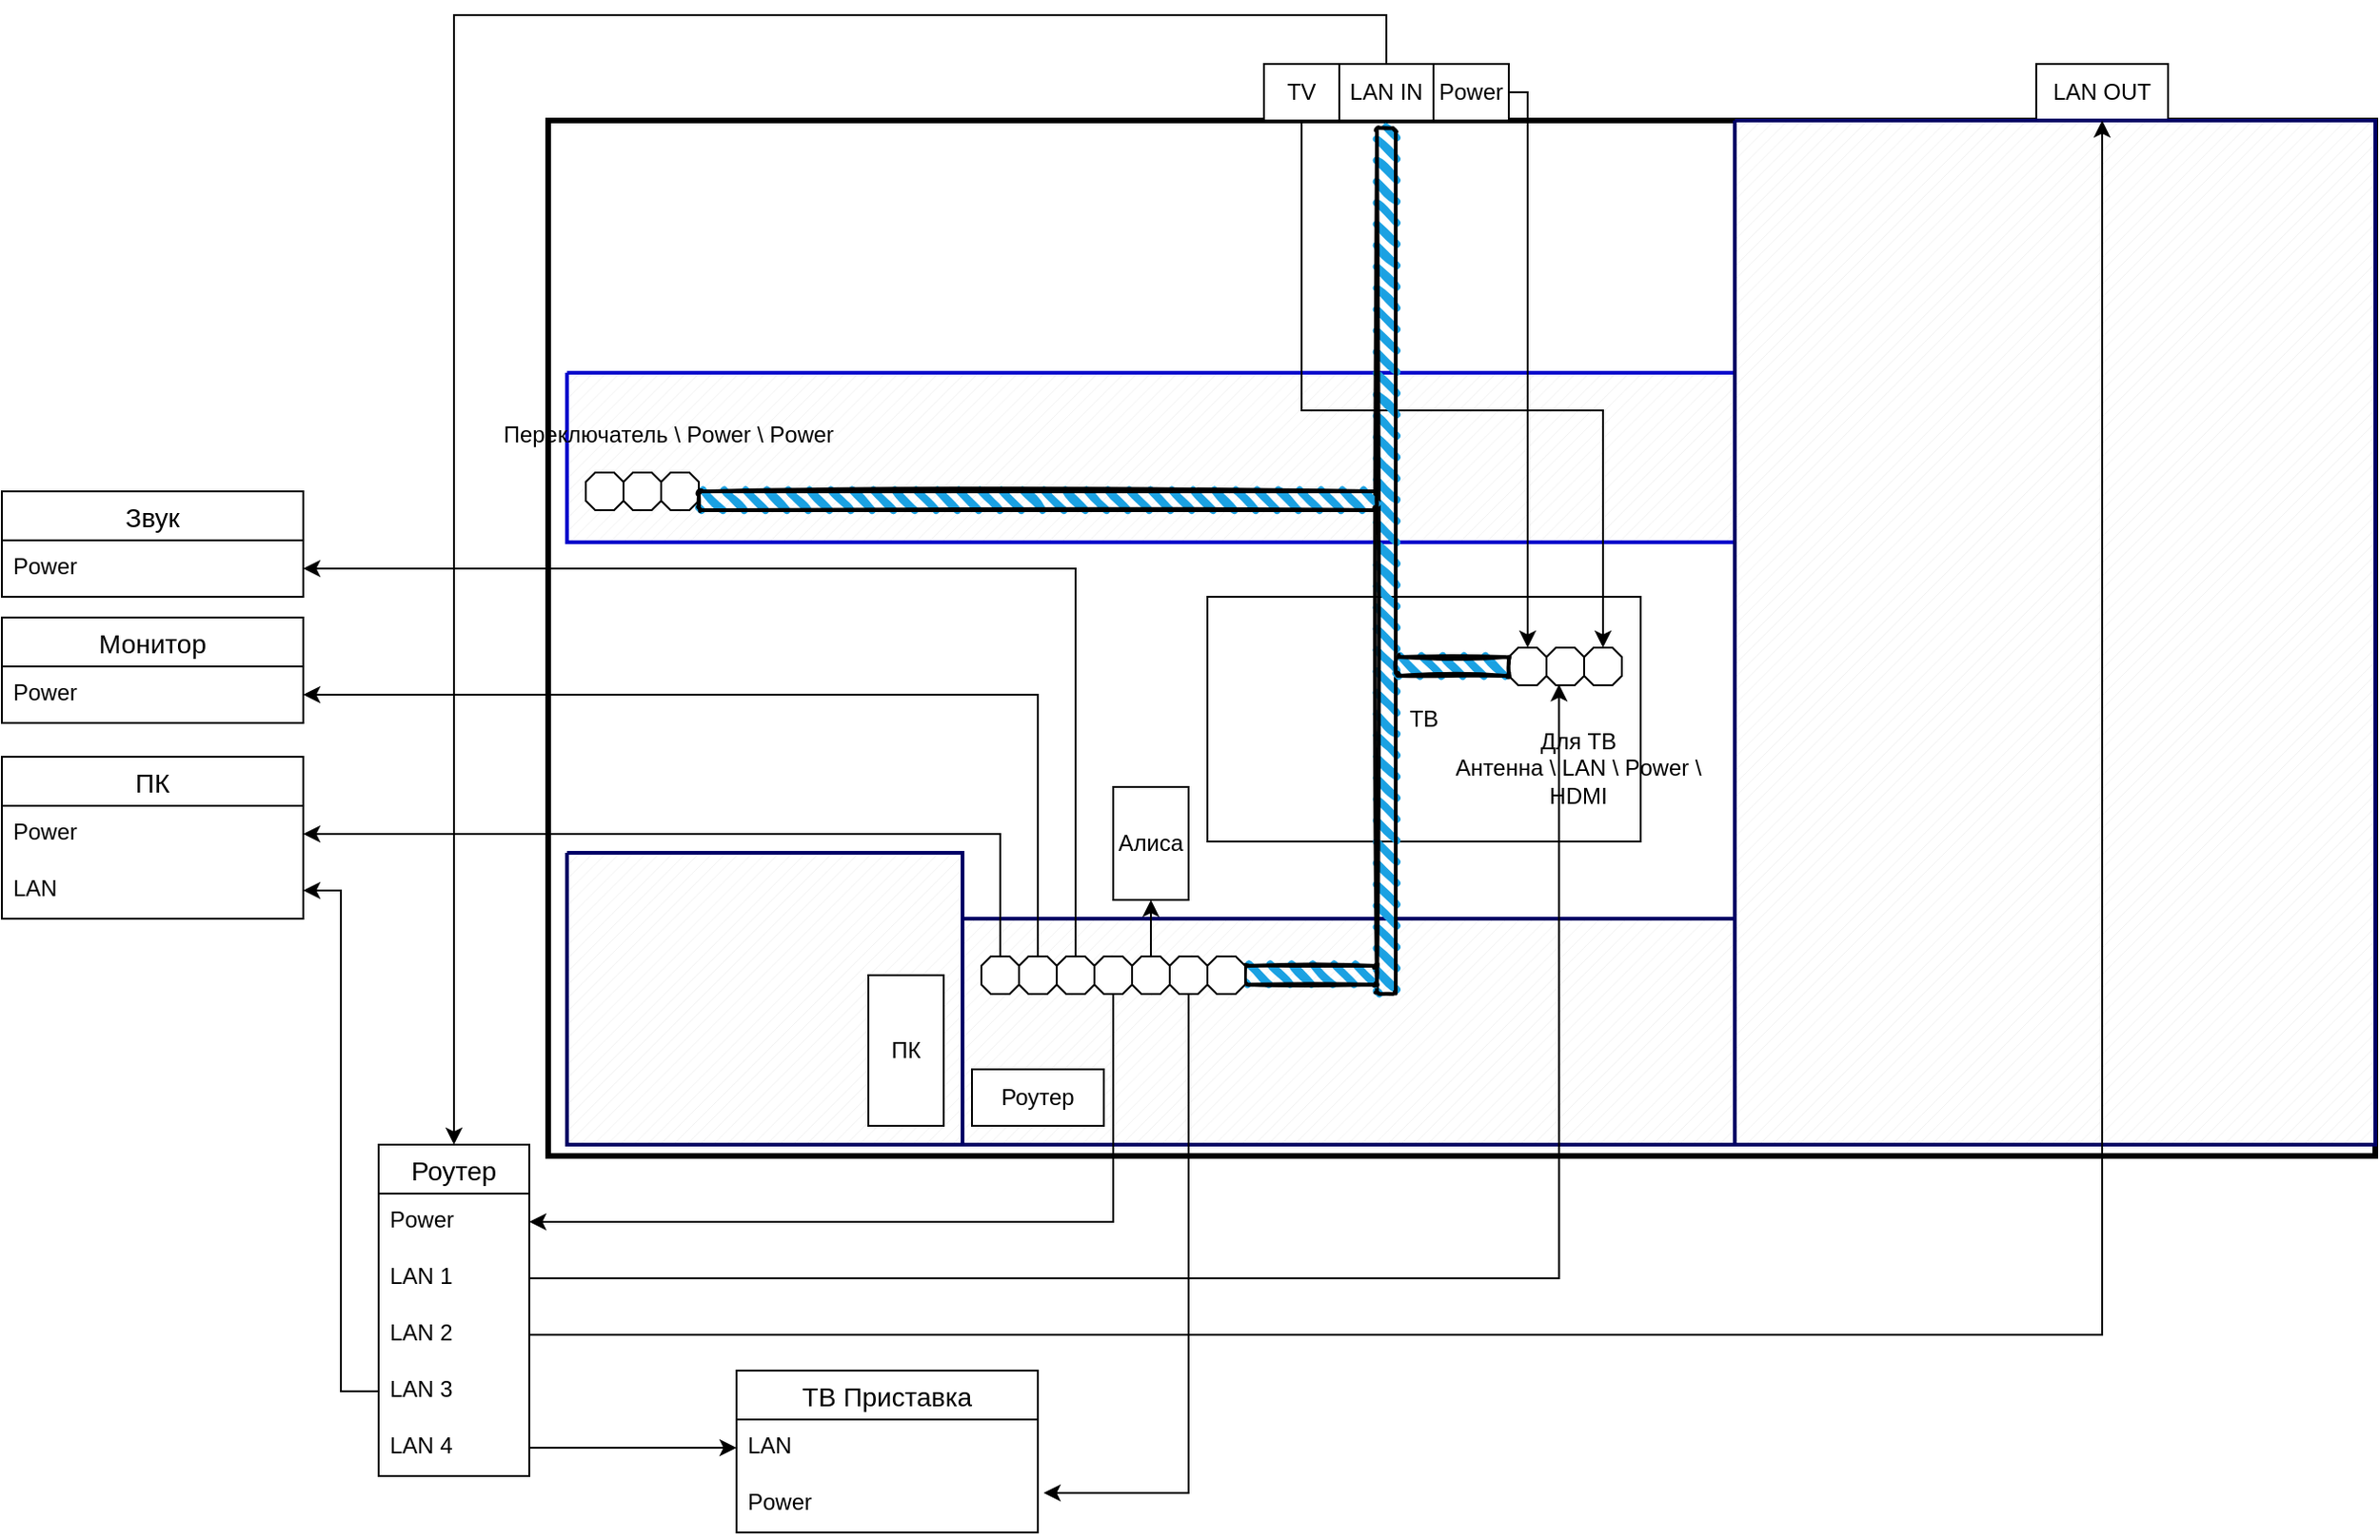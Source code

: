 <mxfile version="20.5.1" type="github">
  <diagram id="bFoL-frkQB1pndfRTyYJ" name="Страница 1">
    <mxGraphModel dx="1374" dy="789" grid="1" gridSize="10" guides="1" tooltips="1" connect="1" arrows="1" fold="1" page="1" pageScale="1" pageWidth="827" pageHeight="1169" math="0" shadow="0">
      <root>
        <mxCell id="0" />
        <mxCell id="1" parent="0" />
        <mxCell id="4i3I_lf2-mHoZY_5bq3r-1" value="" style="rounded=0;whiteSpace=wrap;html=1;strokeWidth=3;" parent="1" vertex="1">
          <mxGeometry x="350" y="136" width="970" height="550" as="geometry" />
        </mxCell>
        <mxCell id="4i3I_lf2-mHoZY_5bq3r-83" value="" style="verticalLabelPosition=bottom;verticalAlign=top;html=1;shape=mxgraph.basic.patternFillRect;fillStyle=diag;step=5;fillStrokeWidth=0.2;fillStrokeColor=#dddddd;strokeColor=#000066;strokeWidth=2;" parent="1" vertex="1">
          <mxGeometry x="570" y="560" width="410" height="120" as="geometry" />
        </mxCell>
        <mxCell id="4i3I_lf2-mHoZY_5bq3r-82" value="" style="verticalLabelPosition=bottom;verticalAlign=top;html=1;shape=mxgraph.basic.patternFillRect;fillStyle=diag;step=5;fillStrokeWidth=0.2;fillStrokeColor=#dddddd;strokeColor=#0000CC;strokeWidth=2;" parent="1" vertex="1">
          <mxGeometry x="360" y="270" width="620" height="90" as="geometry" />
        </mxCell>
        <mxCell id="4i3I_lf2-mHoZY_5bq3r-98" value="ТВ" style="whiteSpace=wrap;html=1;align=center;" parent="1" vertex="1">
          <mxGeometry x="700" y="389" width="230" height="130" as="geometry" />
        </mxCell>
        <mxCell id="uG7apw07nVC9XQdVxjHO-6" style="edgeStyle=orthogonalEdgeStyle;rounded=0;orthogonalLoop=1;jettySize=auto;html=1;entryX=1;entryY=0.5;entryDx=0;entryDy=0;" edge="1" parent="1" source="4i3I_lf2-mHoZY_5bq3r-2" target="4i3I_lf2-mHoZY_5bq3r-8">
          <mxGeometry relative="1" as="geometry" />
        </mxCell>
        <mxCell id="4i3I_lf2-mHoZY_5bq3r-2" value="" style="verticalLabelPosition=bottom;verticalAlign=top;html=1;shape=mxgraph.basic.polygon;polyCoords=[[0.25,0],[0.75,0],[1,0.25],[1,0.75],[0.75,1],[0.25,1],[0,0.75],[0,0.25]];polyline=0;" parent="1" vertex="1">
          <mxGeometry x="580" y="580" width="20" height="20" as="geometry" />
        </mxCell>
        <mxCell id="uG7apw07nVC9XQdVxjHO-5" style="edgeStyle=orthogonalEdgeStyle;rounded=0;orthogonalLoop=1;jettySize=auto;html=1;entryX=1;entryY=0.5;entryDx=0;entryDy=0;" edge="1" parent="1" source="4i3I_lf2-mHoZY_5bq3r-4" target="4i3I_lf2-mHoZY_5bq3r-27">
          <mxGeometry relative="1" as="geometry" />
        </mxCell>
        <mxCell id="4i3I_lf2-mHoZY_5bq3r-4" value="" style="verticalLabelPosition=bottom;verticalAlign=top;html=1;shape=mxgraph.basic.polygon;polyCoords=[[0.25,0],[0.75,0],[1,0.25],[1,0.75],[0.75,1],[0.25,1],[0,0.75],[0,0.25]];polyline=0;" parent="1" vertex="1">
          <mxGeometry x="600" y="580" width="20" height="20" as="geometry" />
        </mxCell>
        <mxCell id="uG7apw07nVC9XQdVxjHO-4" style="edgeStyle=orthogonalEdgeStyle;rounded=0;orthogonalLoop=1;jettySize=auto;html=1;entryX=1;entryY=0.5;entryDx=0;entryDy=0;" edge="1" parent="1" source="4i3I_lf2-mHoZY_5bq3r-5" target="4i3I_lf2-mHoZY_5bq3r-31">
          <mxGeometry relative="1" as="geometry" />
        </mxCell>
        <mxCell id="4i3I_lf2-mHoZY_5bq3r-5" value="" style="verticalLabelPosition=bottom;verticalAlign=top;html=1;shape=mxgraph.basic.polygon;polyCoords=[[0.25,0],[0.75,0],[1,0.25],[1,0.75],[0.75,1],[0.25,1],[0,0.75],[0,0.25]];polyline=0;" parent="1" vertex="1">
          <mxGeometry x="620" y="580" width="20" height="20" as="geometry" />
        </mxCell>
        <mxCell id="4i3I_lf2-mHoZY_5bq3r-6" value="ПК" style="swimlane;fontStyle=0;childLayout=stackLayout;horizontal=1;startSize=26;horizontalStack=0;resizeParent=1;resizeParentMax=0;resizeLast=0;collapsible=1;marginBottom=0;align=center;fontSize=14;" parent="1" vertex="1">
          <mxGeometry x="60" y="474" width="160" height="86" as="geometry" />
        </mxCell>
        <mxCell id="4i3I_lf2-mHoZY_5bq3r-8" value="Power" style="text;strokeColor=none;fillColor=none;spacingLeft=4;spacingRight=4;overflow=hidden;rotatable=0;points=[[0,0.5],[1,0.5]];portConstraint=eastwest;fontSize=12;" parent="4i3I_lf2-mHoZY_5bq3r-6" vertex="1">
          <mxGeometry y="26" width="160" height="30" as="geometry" />
        </mxCell>
        <mxCell id="4i3I_lf2-mHoZY_5bq3r-13" value="LAN" style="text;strokeColor=none;fillColor=none;spacingLeft=4;spacingRight=4;overflow=hidden;rotatable=0;points=[[0,0.5],[1,0.5]];portConstraint=eastwest;fontSize=12;" parent="4i3I_lf2-mHoZY_5bq3r-6" vertex="1">
          <mxGeometry y="56" width="160" height="30" as="geometry" />
        </mxCell>
        <mxCell id="uG7apw07nVC9XQdVxjHO-16" style="edgeStyle=orthogonalEdgeStyle;rounded=0;orthogonalLoop=1;jettySize=auto;html=1;entryX=1.019;entryY=0.3;entryDx=0;entryDy=0;entryPerimeter=0;" edge="1" parent="1" source="4i3I_lf2-mHoZY_5bq3r-15" target="uG7apw07nVC9XQdVxjHO-14">
          <mxGeometry relative="1" as="geometry" />
        </mxCell>
        <mxCell id="4i3I_lf2-mHoZY_5bq3r-15" value="" style="verticalLabelPosition=bottom;verticalAlign=top;html=1;shape=mxgraph.basic.polygon;polyCoords=[[0.25,0],[0.75,0],[1,0.25],[1,0.75],[0.75,1],[0.25,1],[0,0.75],[0,0.25]];polyline=0;" parent="1" vertex="1">
          <mxGeometry x="680" y="580" width="20" height="20" as="geometry" />
        </mxCell>
        <mxCell id="4i3I_lf2-mHoZY_5bq3r-22" value="Роутер" style="swimlane;fontStyle=0;childLayout=stackLayout;horizontal=1;startSize=26;horizontalStack=0;resizeParent=1;resizeParentMax=0;resizeLast=0;collapsible=1;marginBottom=0;align=center;fontSize=14;" parent="1" vertex="1">
          <mxGeometry x="260" y="680" width="80" height="176" as="geometry" />
        </mxCell>
        <mxCell id="4i3I_lf2-mHoZY_5bq3r-23" value="Power" style="text;strokeColor=none;fillColor=none;spacingLeft=4;spacingRight=4;overflow=hidden;rotatable=0;points=[[0,0.5],[1,0.5]];portConstraint=eastwest;fontSize=12;" parent="4i3I_lf2-mHoZY_5bq3r-22" vertex="1">
          <mxGeometry y="26" width="80" height="30" as="geometry" />
        </mxCell>
        <mxCell id="4i3I_lf2-mHoZY_5bq3r-24" value="LAN 1" style="text;strokeColor=none;fillColor=none;spacingLeft=4;spacingRight=4;overflow=hidden;rotatable=0;points=[[0,0.5],[1,0.5]];portConstraint=eastwest;fontSize=12;" parent="4i3I_lf2-mHoZY_5bq3r-22" vertex="1">
          <mxGeometry y="56" width="80" height="30" as="geometry" />
        </mxCell>
        <mxCell id="4i3I_lf2-mHoZY_5bq3r-66" value="LAN 2" style="text;strokeColor=none;fillColor=none;spacingLeft=4;spacingRight=4;overflow=hidden;rotatable=0;points=[[0,0.5],[1,0.5]];portConstraint=eastwest;fontSize=12;" parent="4i3I_lf2-mHoZY_5bq3r-22" vertex="1">
          <mxGeometry y="86" width="80" height="30" as="geometry" />
        </mxCell>
        <mxCell id="4i3I_lf2-mHoZY_5bq3r-68" value="LAN 3" style="text;strokeColor=none;fillColor=none;spacingLeft=4;spacingRight=4;overflow=hidden;rotatable=0;points=[[0,0.5],[1,0.5]];portConstraint=eastwest;fontSize=12;" parent="4i3I_lf2-mHoZY_5bq3r-22" vertex="1">
          <mxGeometry y="116" width="80" height="30" as="geometry" />
        </mxCell>
        <mxCell id="uG7apw07nVC9XQdVxjHO-1" value="LAN 4" style="text;strokeColor=none;fillColor=none;spacingLeft=4;spacingRight=4;overflow=hidden;rotatable=0;points=[[0,0.5],[1,0.5]];portConstraint=eastwest;fontSize=12;" vertex="1" parent="4i3I_lf2-mHoZY_5bq3r-22">
          <mxGeometry y="146" width="80" height="30" as="geometry" />
        </mxCell>
        <mxCell id="4i3I_lf2-mHoZY_5bq3r-26" value="Монитор" style="swimlane;fontStyle=0;childLayout=stackLayout;horizontal=1;startSize=26;horizontalStack=0;resizeParent=1;resizeParentMax=0;resizeLast=0;collapsible=1;marginBottom=0;align=center;fontSize=14;" parent="1" vertex="1">
          <mxGeometry x="60" y="400" width="160" height="56" as="geometry" />
        </mxCell>
        <mxCell id="4i3I_lf2-mHoZY_5bq3r-27" value="Power" style="text;strokeColor=none;fillColor=none;spacingLeft=4;spacingRight=4;overflow=hidden;rotatable=0;points=[[0,0.5],[1,0.5]];portConstraint=eastwest;fontSize=12;" parent="4i3I_lf2-mHoZY_5bq3r-26" vertex="1">
          <mxGeometry y="26" width="160" height="30" as="geometry" />
        </mxCell>
        <mxCell id="4i3I_lf2-mHoZY_5bq3r-30" value="Звук" style="swimlane;fontStyle=0;childLayout=stackLayout;horizontal=1;startSize=26;horizontalStack=0;resizeParent=1;resizeParentMax=0;resizeLast=0;collapsible=1;marginBottom=0;align=center;fontSize=14;" parent="1" vertex="1">
          <mxGeometry x="60" y="333" width="160" height="56" as="geometry" />
        </mxCell>
        <mxCell id="4i3I_lf2-mHoZY_5bq3r-31" value="Power" style="text;strokeColor=none;fillColor=none;spacingLeft=4;spacingRight=4;overflow=hidden;rotatable=0;points=[[0,0.5],[1,0.5]];portConstraint=eastwest;fontSize=12;" parent="4i3I_lf2-mHoZY_5bq3r-30" vertex="1">
          <mxGeometry y="26" width="160" height="30" as="geometry" />
        </mxCell>
        <mxCell id="4i3I_lf2-mHoZY_5bq3r-59" style="edgeStyle=orthogonalEdgeStyle;rounded=0;orthogonalLoop=1;jettySize=auto;html=1;" parent="1" source="4i3I_lf2-mHoZY_5bq3r-39" target="4i3I_lf2-mHoZY_5bq3r-49" edge="1">
          <mxGeometry relative="1" as="geometry">
            <Array as="points">
              <mxPoint x="750" y="290" />
              <mxPoint x="910" y="290" />
            </Array>
          </mxGeometry>
        </mxCell>
        <mxCell id="4i3I_lf2-mHoZY_5bq3r-39" value="TV" style="whiteSpace=wrap;html=1;align=center;" parent="1" vertex="1">
          <mxGeometry x="730" y="106" width="40" height="30" as="geometry" />
        </mxCell>
        <mxCell id="4i3I_lf2-mHoZY_5bq3r-77" style="edgeStyle=orthogonalEdgeStyle;rounded=0;orthogonalLoop=1;jettySize=auto;html=1;" parent="1" source="4i3I_lf2-mHoZY_5bq3r-40" target="4i3I_lf2-mHoZY_5bq3r-22" edge="1">
          <mxGeometry relative="1" as="geometry">
            <Array as="points">
              <mxPoint x="795" y="80" />
              <mxPoint x="300" y="80" />
            </Array>
          </mxGeometry>
        </mxCell>
        <mxCell id="4i3I_lf2-mHoZY_5bq3r-40" value="LAN IN" style="whiteSpace=wrap;html=1;align=center;" parent="1" vertex="1">
          <mxGeometry x="770" y="106" width="50" height="30" as="geometry" />
        </mxCell>
        <mxCell id="4i3I_lf2-mHoZY_5bq3r-47" value="" style="verticalLabelPosition=bottom;verticalAlign=top;html=1;shape=mxgraph.basic.polygon;polyCoords=[[0.25,0],[0.75,0],[1,0.25],[1,0.75],[0.75,1],[0.25,1],[0,0.75],[0,0.25]];polyline=0;" parent="1" vertex="1">
          <mxGeometry x="860" y="416" width="20" height="20" as="geometry" />
        </mxCell>
        <mxCell id="4i3I_lf2-mHoZY_5bq3r-48" value="" style="verticalLabelPosition=bottom;verticalAlign=top;html=1;shape=mxgraph.basic.polygon;polyCoords=[[0.25,0],[0.75,0],[1,0.25],[1,0.75],[0.75,1],[0.25,1],[0,0.75],[0,0.25]];polyline=0;" parent="1" vertex="1">
          <mxGeometry x="880" y="416" width="20" height="20" as="geometry" />
        </mxCell>
        <mxCell id="4i3I_lf2-mHoZY_5bq3r-49" value="" style="verticalLabelPosition=bottom;verticalAlign=top;html=1;shape=mxgraph.basic.polygon;polyCoords=[[0.25,0],[0.75,0],[1,0.25],[1,0.75],[0.75,1],[0.25,1],[0,0.75],[0,0.25]];polyline=0;" parent="1" vertex="1">
          <mxGeometry x="900" y="416" width="20" height="20" as="geometry" />
        </mxCell>
        <mxCell id="4i3I_lf2-mHoZY_5bq3r-74" style="edgeStyle=orthogonalEdgeStyle;rounded=0;orthogonalLoop=1;jettySize=auto;html=1;" parent="1" source="4i3I_lf2-mHoZY_5bq3r-55" target="4i3I_lf2-mHoZY_5bq3r-47" edge="1">
          <mxGeometry relative="1" as="geometry">
            <Array as="points">
              <mxPoint x="870" y="121" />
            </Array>
          </mxGeometry>
        </mxCell>
        <mxCell id="4i3I_lf2-mHoZY_5bq3r-55" value="Power" style="whiteSpace=wrap;html=1;align=center;" parent="1" vertex="1">
          <mxGeometry x="820" y="106" width="40" height="30" as="geometry" />
        </mxCell>
        <mxCell id="4i3I_lf2-mHoZY_5bq3r-60" value="" style="verticalLabelPosition=bottom;verticalAlign=top;html=1;shape=mxgraph.basic.polygon;polyCoords=[[0.25,0],[0.75,0],[1,0.25],[1,0.75],[0.75,1],[0.25,1],[0,0.75],[0,0.25]];polyline=0;" parent="1" vertex="1">
          <mxGeometry x="370" y="323" width="20" height="20" as="geometry" />
        </mxCell>
        <mxCell id="4i3I_lf2-mHoZY_5bq3r-61" value="" style="verticalLabelPosition=bottom;verticalAlign=top;html=1;shape=mxgraph.basic.polygon;polyCoords=[[0.25,0],[0.75,0],[1,0.25],[1,0.75],[0.75,1],[0.25,1],[0,0.75],[0,0.25]];polyline=0;" parent="1" vertex="1">
          <mxGeometry x="390" y="323" width="20" height="20" as="geometry" />
        </mxCell>
        <mxCell id="4i3I_lf2-mHoZY_5bq3r-62" value="" style="verticalLabelPosition=bottom;verticalAlign=top;html=1;shape=mxgraph.basic.polygon;polyCoords=[[0.25,0],[0.75,0],[1,0.25],[1,0.75],[0.75,1],[0.25,1],[0,0.75],[0,0.25]];polyline=0;" parent="1" vertex="1">
          <mxGeometry x="410" y="323" width="20" height="20" as="geometry" />
        </mxCell>
        <mxCell id="4i3I_lf2-mHoZY_5bq3r-70" style="edgeStyle=orthogonalEdgeStyle;rounded=0;orthogonalLoop=1;jettySize=auto;html=1;entryX=0.333;entryY=0.975;entryDx=0;entryDy=0;entryPerimeter=0;" parent="1" source="4i3I_lf2-mHoZY_5bq3r-24" target="4i3I_lf2-mHoZY_5bq3r-48" edge="1">
          <mxGeometry relative="1" as="geometry" />
        </mxCell>
        <mxCell id="4i3I_lf2-mHoZY_5bq3r-71" value="Для ТВ&lt;br&gt;Антенна \ LAN \ Power \ HDMI" style="text;html=1;strokeColor=none;fillColor=none;align=center;verticalAlign=middle;whiteSpace=wrap;rounded=0;" parent="1" vertex="1">
          <mxGeometry x="827" y="450" width="140" height="60" as="geometry" />
        </mxCell>
        <mxCell id="4i3I_lf2-mHoZY_5bq3r-72" value="Переключатель \ Power \ Power" style="text;html=1;strokeColor=none;fillColor=none;align=center;verticalAlign=middle;whiteSpace=wrap;rounded=0;" parent="1" vertex="1">
          <mxGeometry x="294" y="283" width="240" height="40" as="geometry" />
        </mxCell>
        <mxCell id="4i3I_lf2-mHoZY_5bq3r-73" value="LAN OUT" style="whiteSpace=wrap;html=1;align=center;" parent="1" vertex="1">
          <mxGeometry x="1140" y="106" width="70" height="30" as="geometry" />
        </mxCell>
        <mxCell id="4i3I_lf2-mHoZY_5bq3r-78" style="edgeStyle=orthogonalEdgeStyle;rounded=0;orthogonalLoop=1;jettySize=auto;html=1;entryX=1;entryY=0.5;entryDx=0;entryDy=0;" parent="1" source="4i3I_lf2-mHoZY_5bq3r-68" target="4i3I_lf2-mHoZY_5bq3r-13" edge="1">
          <mxGeometry relative="1" as="geometry" />
        </mxCell>
        <mxCell id="4i3I_lf2-mHoZY_5bq3r-84" value="" style="verticalLabelPosition=bottom;verticalAlign=top;html=1;shape=mxgraph.basic.patternFillRect;fillStyle=diag;step=5;fillStrokeWidth=0.2;fillStrokeColor=#dddddd;strokeColor=#000066;strokeWidth=2;" parent="1" vertex="1">
          <mxGeometry x="980" y="136" width="340" height="544" as="geometry" />
        </mxCell>
        <mxCell id="4i3I_lf2-mHoZY_5bq3r-86" value="" style="verticalLabelPosition=bottom;verticalAlign=top;html=1;shape=mxgraph.basic.patternFillRect;fillStyle=diag;step=5;fillStrokeWidth=0.2;fillStrokeColor=#dddddd;strokeWidth=2;strokeColor=#000066;" parent="1" vertex="1">
          <mxGeometry x="360" y="525" width="210" height="155" as="geometry" />
        </mxCell>
        <mxCell id="uG7apw07nVC9XQdVxjHO-7" style="edgeStyle=orthogonalEdgeStyle;rounded=0;orthogonalLoop=1;jettySize=auto;html=1;entryX=1;entryY=0.5;entryDx=0;entryDy=0;" edge="1" parent="1" source="4i3I_lf2-mHoZY_5bq3r-87" target="4i3I_lf2-mHoZY_5bq3r-23">
          <mxGeometry relative="1" as="geometry" />
        </mxCell>
        <mxCell id="4i3I_lf2-mHoZY_5bq3r-87" value="" style="verticalLabelPosition=bottom;verticalAlign=top;html=1;shape=mxgraph.basic.polygon;polyCoords=[[0.25,0],[0.75,0],[1,0.25],[1,0.75],[0.75,1],[0.25,1],[0,0.75],[0,0.25]];polyline=0;" parent="1" vertex="1">
          <mxGeometry x="640" y="580" width="20" height="20" as="geometry" />
        </mxCell>
        <mxCell id="4i3I_lf2-mHoZY_5bq3r-89" value="" style="rounded=1;whiteSpace=wrap;html=1;strokeWidth=2;fillWeight=4;hachureGap=8;hachureAngle=45;fillColor=#1ba1e2;sketch=1;" parent="1" vertex="1">
          <mxGeometry x="790" y="140" width="10" height="460" as="geometry" />
        </mxCell>
        <mxCell id="4i3I_lf2-mHoZY_5bq3r-90" value="" style="rounded=1;whiteSpace=wrap;html=1;strokeWidth=2;fillWeight=4;hachureGap=8;hachureAngle=45;fillColor=#1ba1e2;sketch=1;" parent="1" vertex="1">
          <mxGeometry x="430" y="333" width="360" height="10" as="geometry" />
        </mxCell>
        <mxCell id="4i3I_lf2-mHoZY_5bq3r-91" value="" style="rounded=1;whiteSpace=wrap;html=1;strokeWidth=2;fillWeight=4;hachureGap=8;hachureAngle=45;fillColor=#1ba1e2;sketch=1;" parent="1" vertex="1">
          <mxGeometry x="720" y="585" width="70" height="10" as="geometry" />
        </mxCell>
        <mxCell id="4i3I_lf2-mHoZY_5bq3r-92" value="" style="rounded=1;whiteSpace=wrap;html=1;strokeWidth=2;fillWeight=4;hachureGap=8;hachureAngle=45;fillColor=#1ba1e2;sketch=1;" parent="1" vertex="1">
          <mxGeometry x="800" y="421" width="60" height="10" as="geometry" />
        </mxCell>
        <mxCell id="4i3I_lf2-mHoZY_5bq3r-95" value="Роутер" style="whiteSpace=wrap;html=1;align=center;" parent="1" vertex="1">
          <mxGeometry x="575" y="640" width="70" height="30" as="geometry" />
        </mxCell>
        <mxCell id="4i3I_lf2-mHoZY_5bq3r-96" value="ПК" style="whiteSpace=wrap;html=1;align=center;" parent="1" vertex="1">
          <mxGeometry x="520" y="590" width="40" height="80" as="geometry" />
        </mxCell>
        <mxCell id="uG7apw07nVC9XQdVxjHO-8" style="edgeStyle=orthogonalEdgeStyle;rounded=0;orthogonalLoop=1;jettySize=auto;html=1;" edge="1" parent="1" source="4i3I_lf2-mHoZY_5bq3r-101" target="4i3I_lf2-mHoZY_5bq3r-102">
          <mxGeometry relative="1" as="geometry" />
        </mxCell>
        <mxCell id="4i3I_lf2-mHoZY_5bq3r-101" value="" style="verticalLabelPosition=bottom;verticalAlign=top;html=1;shape=mxgraph.basic.polygon;polyCoords=[[0.25,0],[0.75,0],[1,0.25],[1,0.75],[0.75,1],[0.25,1],[0,0.75],[0,0.25]];polyline=0;" parent="1" vertex="1">
          <mxGeometry x="660" y="580" width="20" height="20" as="geometry" />
        </mxCell>
        <mxCell id="4i3I_lf2-mHoZY_5bq3r-102" value="Алиса" style="whiteSpace=wrap;html=1;align=center;" parent="1" vertex="1">
          <mxGeometry x="650" y="490" width="40" height="60" as="geometry" />
        </mxCell>
        <mxCell id="4i3I_lf2-mHoZY_5bq3r-75" style="edgeStyle=orthogonalEdgeStyle;rounded=0;orthogonalLoop=1;jettySize=auto;html=1;" parent="1" source="4i3I_lf2-mHoZY_5bq3r-66" target="4i3I_lf2-mHoZY_5bq3r-73" edge="1">
          <mxGeometry relative="1" as="geometry" />
        </mxCell>
        <mxCell id="uG7apw07nVC9XQdVxjHO-3" style="edgeStyle=orthogonalEdgeStyle;rounded=0;orthogonalLoop=1;jettySize=auto;html=1;" edge="1" parent="1" source="uG7apw07nVC9XQdVxjHO-1">
          <mxGeometry relative="1" as="geometry">
            <mxPoint x="450" y="841" as="targetPoint" />
          </mxGeometry>
        </mxCell>
        <mxCell id="uG7apw07nVC9XQdVxjHO-9" value="" style="verticalLabelPosition=bottom;verticalAlign=top;html=1;shape=mxgraph.basic.polygon;polyCoords=[[0.25,0],[0.75,0],[1,0.25],[1,0.75],[0.75,1],[0.25,1],[0,0.75],[0,0.25]];polyline=0;" vertex="1" parent="1">
          <mxGeometry x="700" y="580" width="20" height="20" as="geometry" />
        </mxCell>
        <mxCell id="uG7apw07nVC9XQdVxjHO-12" value="ТВ Приставка" style="swimlane;fontStyle=0;childLayout=stackLayout;horizontal=1;startSize=26;horizontalStack=0;resizeParent=1;resizeParentMax=0;resizeLast=0;collapsible=1;marginBottom=0;align=center;fontSize=14;" vertex="1" parent="1">
          <mxGeometry x="450" y="800" width="160" height="86" as="geometry" />
        </mxCell>
        <mxCell id="uG7apw07nVC9XQdVxjHO-13" value="LAN" style="text;strokeColor=none;fillColor=none;spacingLeft=4;spacingRight=4;overflow=hidden;rotatable=0;points=[[0,0.5],[1,0.5]];portConstraint=eastwest;fontSize=12;" vertex="1" parent="uG7apw07nVC9XQdVxjHO-12">
          <mxGeometry y="26" width="160" height="30" as="geometry" />
        </mxCell>
        <mxCell id="uG7apw07nVC9XQdVxjHO-14" value="Power" style="text;strokeColor=none;fillColor=none;spacingLeft=4;spacingRight=4;overflow=hidden;rotatable=0;points=[[0,0.5],[1,0.5]];portConstraint=eastwest;fontSize=12;" vertex="1" parent="uG7apw07nVC9XQdVxjHO-12">
          <mxGeometry y="56" width="160" height="30" as="geometry" />
        </mxCell>
      </root>
    </mxGraphModel>
  </diagram>
</mxfile>
